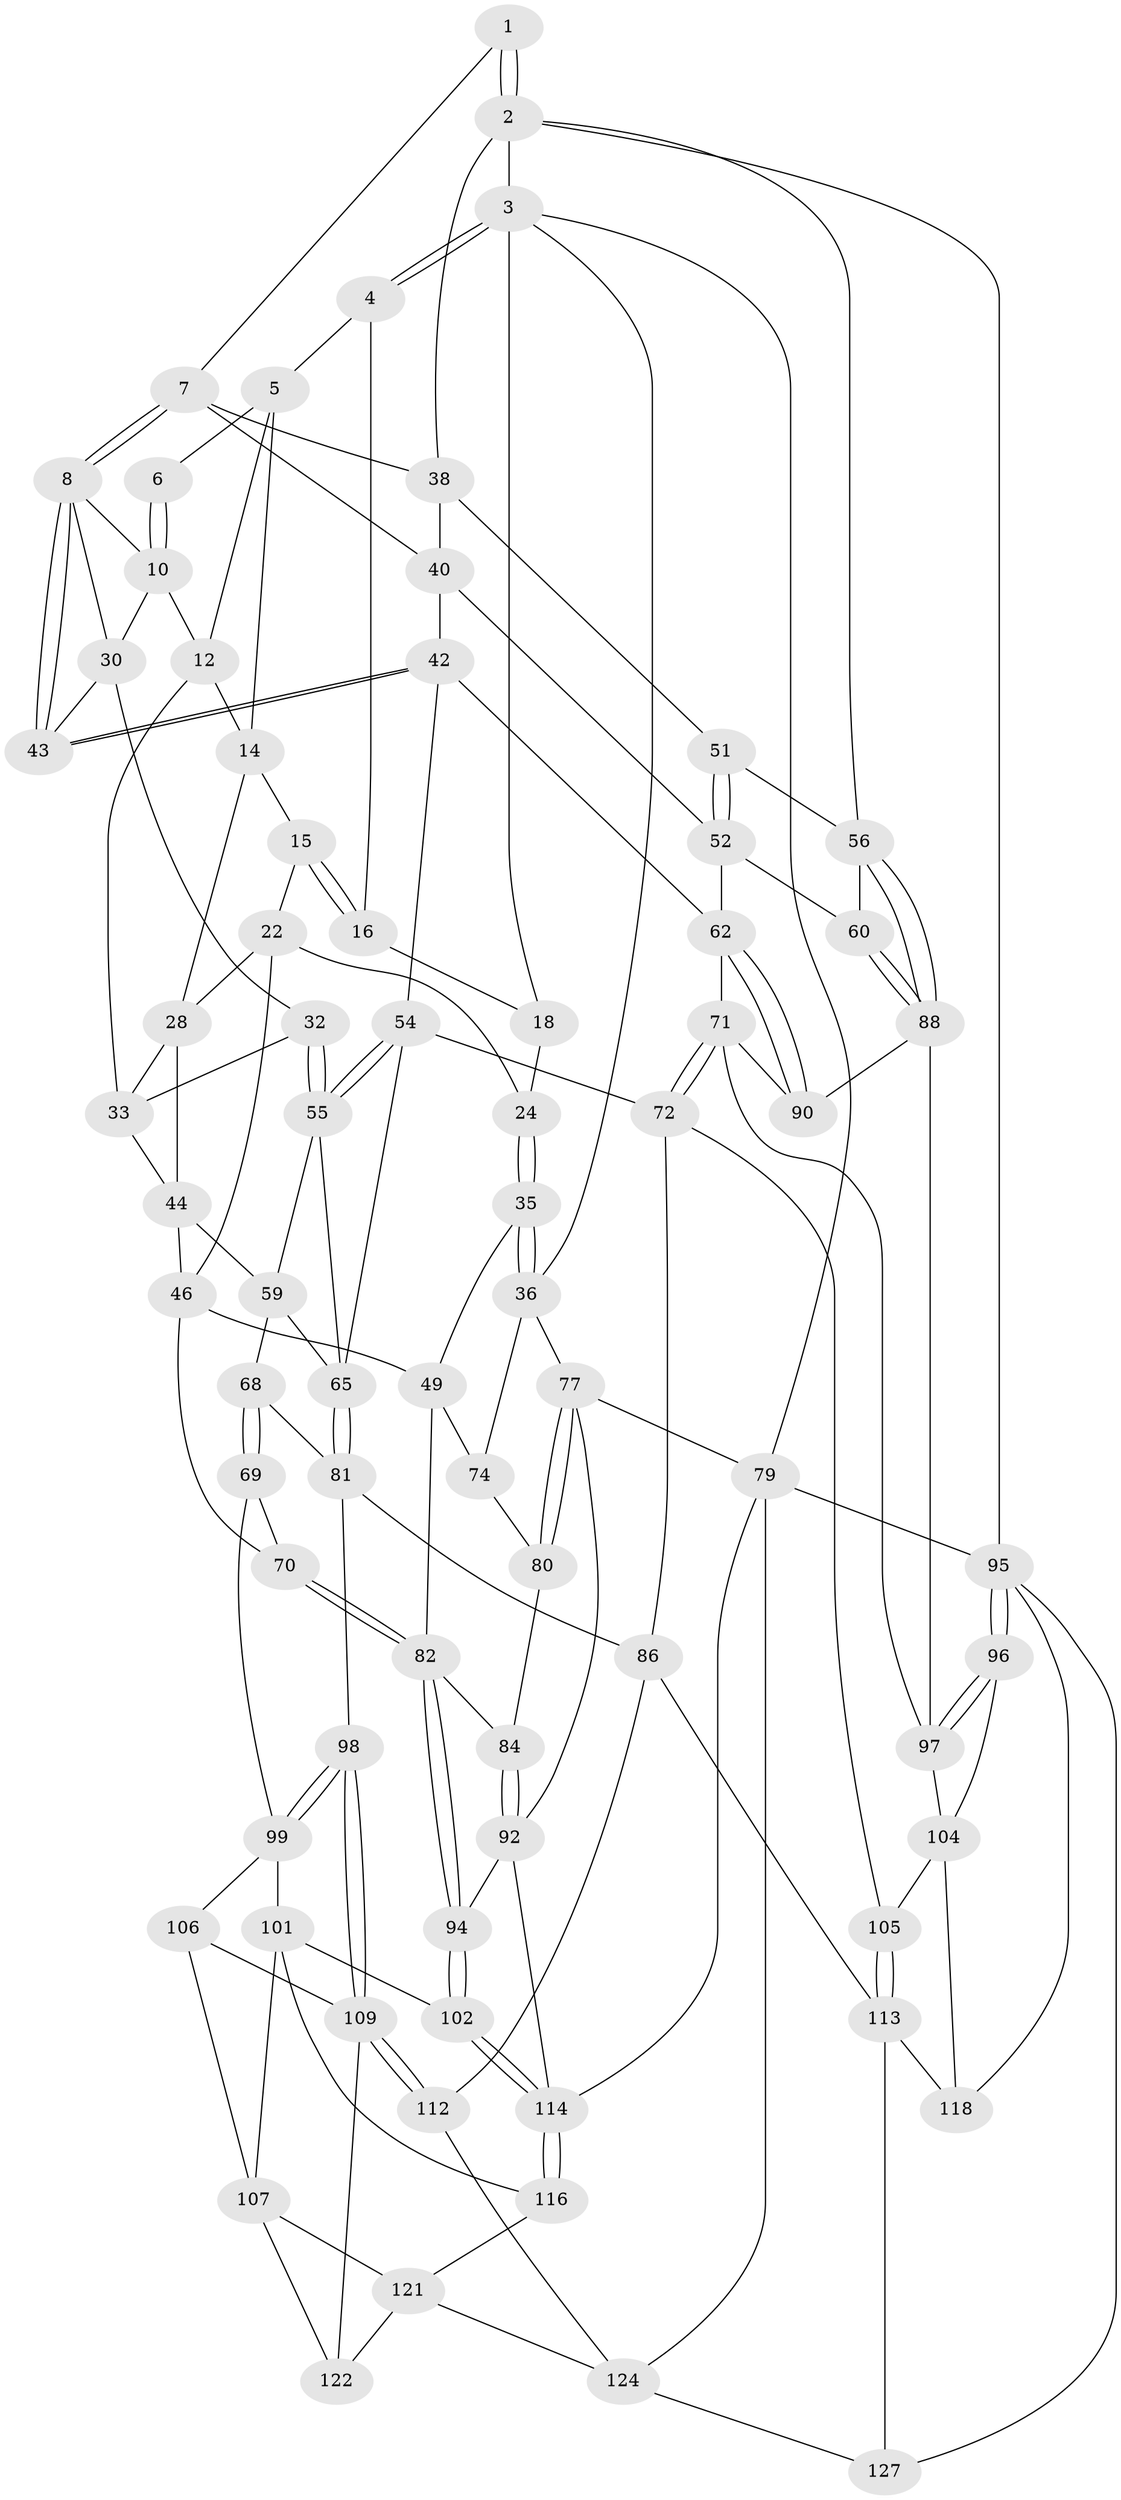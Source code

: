 // Generated by graph-tools (version 1.1) at 2025/24/03/03/25 07:24:33]
// undirected, 76 vertices, 169 edges
graph export_dot {
graph [start="1"]
  node [color=gray90,style=filled];
  1 [pos="+0.7050864534567238+0"];
  2 [pos="+1+0",super="+39"];
  3 [pos="+0+0",super="+20"];
  4 [pos="+0.16451290346857741+0"];
  5 [pos="+0.41478725094945057+0",super="+13"];
  6 [pos="+0.6755435341943493+0"];
  7 [pos="+0.7924987922044304+0.15638109440397485",super="+37"];
  8 [pos="+0.7459973813059602+0.17564212964879541",super="+9"];
  10 [pos="+0.6076137835458465+0.09898142708041835",super="+11"];
  12 [pos="+0.5290767560425018+0.12245597773048703",super="+26"];
  14 [pos="+0.3280783593640036+0.1189676626515099",super="+27"];
  15 [pos="+0.3204568384396049+0.11995371800905923",super="+21"];
  16 [pos="+0.17702608024721436+0",super="+17"];
  18 [pos="+0.12805297364698473+0.08537449240211423",super="+19"];
  22 [pos="+0.23326980664465918+0.22481147066739204",super="+23"];
  24 [pos="+0.11757178886347307+0.2720695914780961",super="+25"];
  28 [pos="+0.37451486784712246+0.22486476484227907",super="+29"];
  30 [pos="+0.6019332887078148+0.25998538801938487",super="+31"];
  32 [pos="+0.548914229085911+0.3242165747648789"];
  33 [pos="+0.48067358309764785+0.2684911652634884",super="+34"];
  35 [pos="+0.11740012247988954+0.27229111617362706",super="+50"];
  36 [pos="+0+0.3044711457303097",super="+73"];
  38 [pos="+1+0.1330832485262564",super="+47"];
  40 [pos="+0.829866651962952+0.3457090038151134",super="+41"];
  42 [pos="+0.7296388140179076+0.342141713136942",super="+53"];
  43 [pos="+0.724259340916413+0.32485686524540164"];
  44 [pos="+0.34650569128391123+0.36804189898722756",super="+45"];
  46 [pos="+0.3198820468768077+0.43053744788552184",super="+48"];
  49 [pos="+0.15822805548488184+0.49585721901015095",super="+75"];
  51 [pos="+0.9447628449773023+0.36008179933174445"];
  52 [pos="+0.875716963464879+0.46832389966483107",super="+61"];
  54 [pos="+0.6082982819535617+0.45938842500680144",super="+64"];
  55 [pos="+0.5504013567758088+0.42059906935720176",super="+58"];
  56 [pos="+1+0.513650241931653",super="+57"];
  59 [pos="+0.42511531998487323+0.4513400504412586",super="+67"];
  60 [pos="+1+0.5309738127369458"];
  62 [pos="+0.8399960120247955+0.5332632628075689",super="+63"];
  65 [pos="+0.5192704013033228+0.5979719835322564",super="+66"];
  68 [pos="+0.3539027228984107+0.6520665185091729"];
  69 [pos="+0.3524228612358487+0.6533704658214895"];
  70 [pos="+0.3298765207345358+0.6415226165083335"];
  71 [pos="+0.7288739620991401+0.6550875922528864",super="+91"];
  72 [pos="+0.7028435230897018+0.6678190067390338",super="+85"];
  74 [pos="+0.05725774074438024+0.45669380850835967",super="+76"];
  77 [pos="+0+0.6237058226189002",super="+78"];
  79 [pos="+0+1",super="+125"];
  80 [pos="+0+0.6161586502425374"];
  81 [pos="+0.5196525433333823+0.6027532787491567",super="+87"];
  82 [pos="+0.1741789980504668+0.7177783491781852",super="+83"];
  84 [pos="+0.04644570491539212+0.6449247360955028"];
  86 [pos="+0.5876814508194393+0.7299785402647165",super="+111"];
  88 [pos="+1+0.56266496266185",super="+89"];
  90 [pos="+0.914358392400748+0.6596399175014225"];
  92 [pos="+0.08378983242805739+0.7590186594003876",super="+93"];
  94 [pos="+0.15700960748483503+0.754292671332927"];
  95 [pos="+1+1",super="+126"];
  96 [pos="+1+1"];
  97 [pos="+1+0.7884193050297063",super="+103"];
  98 [pos="+0.5672664217253833+0.7298840490634098"];
  99 [pos="+0.44123868708371455+0.7364961880255798",super="+100"];
  101 [pos="+0.29223427883539294+0.8301955327778628",super="+108"];
  102 [pos="+0.17633881169432064+0.7803529804384698"];
  104 [pos="+0.8444275609028041+0.8457088992197761",super="+117"];
  105 [pos="+0.7449285804835478+0.7926190903791298"];
  106 [pos="+0.43179551237058766+0.8081778191590058"];
  107 [pos="+0.30831703010668665+0.8576415579228337",super="+120"];
  109 [pos="+0.45319310653602746+0.9918345462995966",super="+110"];
  112 [pos="+0.4932929399638125+1"];
  113 [pos="+0.6934103034841838+0.8983363873042981",super="+119"];
  114 [pos="+0.14758346377090592+0.953727926784013",super="+115"];
  116 [pos="+0.22995814701612755+0.9209230658750398"];
  118 [pos="+0.8012541777651039+0.912482184868443"];
  121 [pos="+0.26756738579941236+0.9563682683322107",super="+123"];
  122 [pos="+0.393973122385946+0.9444061702615592"];
  124 [pos="+0.06015912448598226+1",super="+128"];
  127 [pos="+0.6998273264925196+1"];
  1 -- 2;
  1 -- 2;
  1 -- 7;
  2 -- 3;
  2 -- 95;
  2 -- 56;
  2 -- 38;
  3 -- 4;
  3 -- 4;
  3 -- 79;
  3 -- 18;
  3 -- 36;
  4 -- 5;
  4 -- 16;
  5 -- 6;
  5 -- 12;
  5 -- 14;
  6 -- 10;
  6 -- 10;
  7 -- 8;
  7 -- 8;
  7 -- 40;
  7 -- 38;
  8 -- 43;
  8 -- 43;
  8 -- 10;
  8 -- 30;
  10 -- 12;
  10 -- 30;
  12 -- 33;
  12 -- 14;
  14 -- 15;
  14 -- 28;
  15 -- 16 [weight=2];
  15 -- 16;
  15 -- 22;
  16 -- 18;
  18 -- 24 [weight=2];
  22 -- 24;
  22 -- 46;
  22 -- 28;
  24 -- 35;
  24 -- 35;
  28 -- 33;
  28 -- 44;
  30 -- 32;
  30 -- 43;
  32 -- 33;
  32 -- 55;
  32 -- 55;
  33 -- 44;
  35 -- 36;
  35 -- 36;
  35 -- 49;
  36 -- 74;
  36 -- 77;
  38 -- 40;
  38 -- 51;
  40 -- 42;
  40 -- 52;
  42 -- 43;
  42 -- 43;
  42 -- 54;
  42 -- 62;
  44 -- 59;
  44 -- 46;
  46 -- 49;
  46 -- 70;
  49 -- 82;
  49 -- 74;
  51 -- 52;
  51 -- 52;
  51 -- 56;
  52 -- 62;
  52 -- 60;
  54 -- 55;
  54 -- 55;
  54 -- 72;
  54 -- 65;
  55 -- 65;
  55 -- 59;
  56 -- 88;
  56 -- 88;
  56 -- 60;
  59 -- 68;
  59 -- 65;
  60 -- 88;
  60 -- 88;
  62 -- 90;
  62 -- 90;
  62 -- 71;
  65 -- 81;
  65 -- 81;
  68 -- 69;
  68 -- 69;
  68 -- 81;
  69 -- 70;
  69 -- 99;
  70 -- 82;
  70 -- 82;
  71 -- 72;
  71 -- 72;
  71 -- 97;
  71 -- 90;
  72 -- 105;
  72 -- 86;
  74 -- 80;
  77 -- 80;
  77 -- 80;
  77 -- 92;
  77 -- 79;
  79 -- 95;
  79 -- 124;
  79 -- 114;
  80 -- 84;
  81 -- 98;
  81 -- 86;
  82 -- 94;
  82 -- 94;
  82 -- 84;
  84 -- 92;
  84 -- 92;
  86 -- 112;
  86 -- 113;
  88 -- 97;
  88 -- 90;
  92 -- 94;
  92 -- 114;
  94 -- 102;
  94 -- 102;
  95 -- 96;
  95 -- 96;
  95 -- 127;
  95 -- 118;
  96 -- 97;
  96 -- 97;
  96 -- 104;
  97 -- 104;
  98 -- 99;
  98 -- 99;
  98 -- 109;
  98 -- 109;
  99 -- 106;
  99 -- 101;
  101 -- 102;
  101 -- 107;
  101 -- 116;
  102 -- 114;
  102 -- 114;
  104 -- 105;
  104 -- 118;
  105 -- 113;
  105 -- 113;
  106 -- 107;
  106 -- 109;
  107 -- 121;
  107 -- 122;
  109 -- 112;
  109 -- 112;
  109 -- 122;
  112 -- 124;
  113 -- 118;
  113 -- 127;
  114 -- 116;
  114 -- 116;
  116 -- 121;
  121 -- 122;
  121 -- 124;
  124 -- 127;
}
